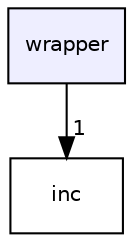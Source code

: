 digraph "wrapper" {
  compound=true
  node [ fontsize="10", fontname="Helvetica"];
  edge [ labelfontsize="10", labelfontname="Helvetica"];
  dir_5500f3aebf6e66542fc306e8ec4752cc [shape=box, label="wrapper", style="filled", fillcolor="#eeeeff", pencolor="black", URL="dir_5500f3aebf6e66542fc306e8ec4752cc.html"];
  dir_bfccd401955b95cf8c75461437045ac0 [shape=box label="inc" URL="dir_bfccd401955b95cf8c75461437045ac0.html"];
  dir_5500f3aebf6e66542fc306e8ec4752cc->dir_bfccd401955b95cf8c75461437045ac0 [headlabel="1", labeldistance=1.5 headhref="dir_000004_000000.html"];
}
